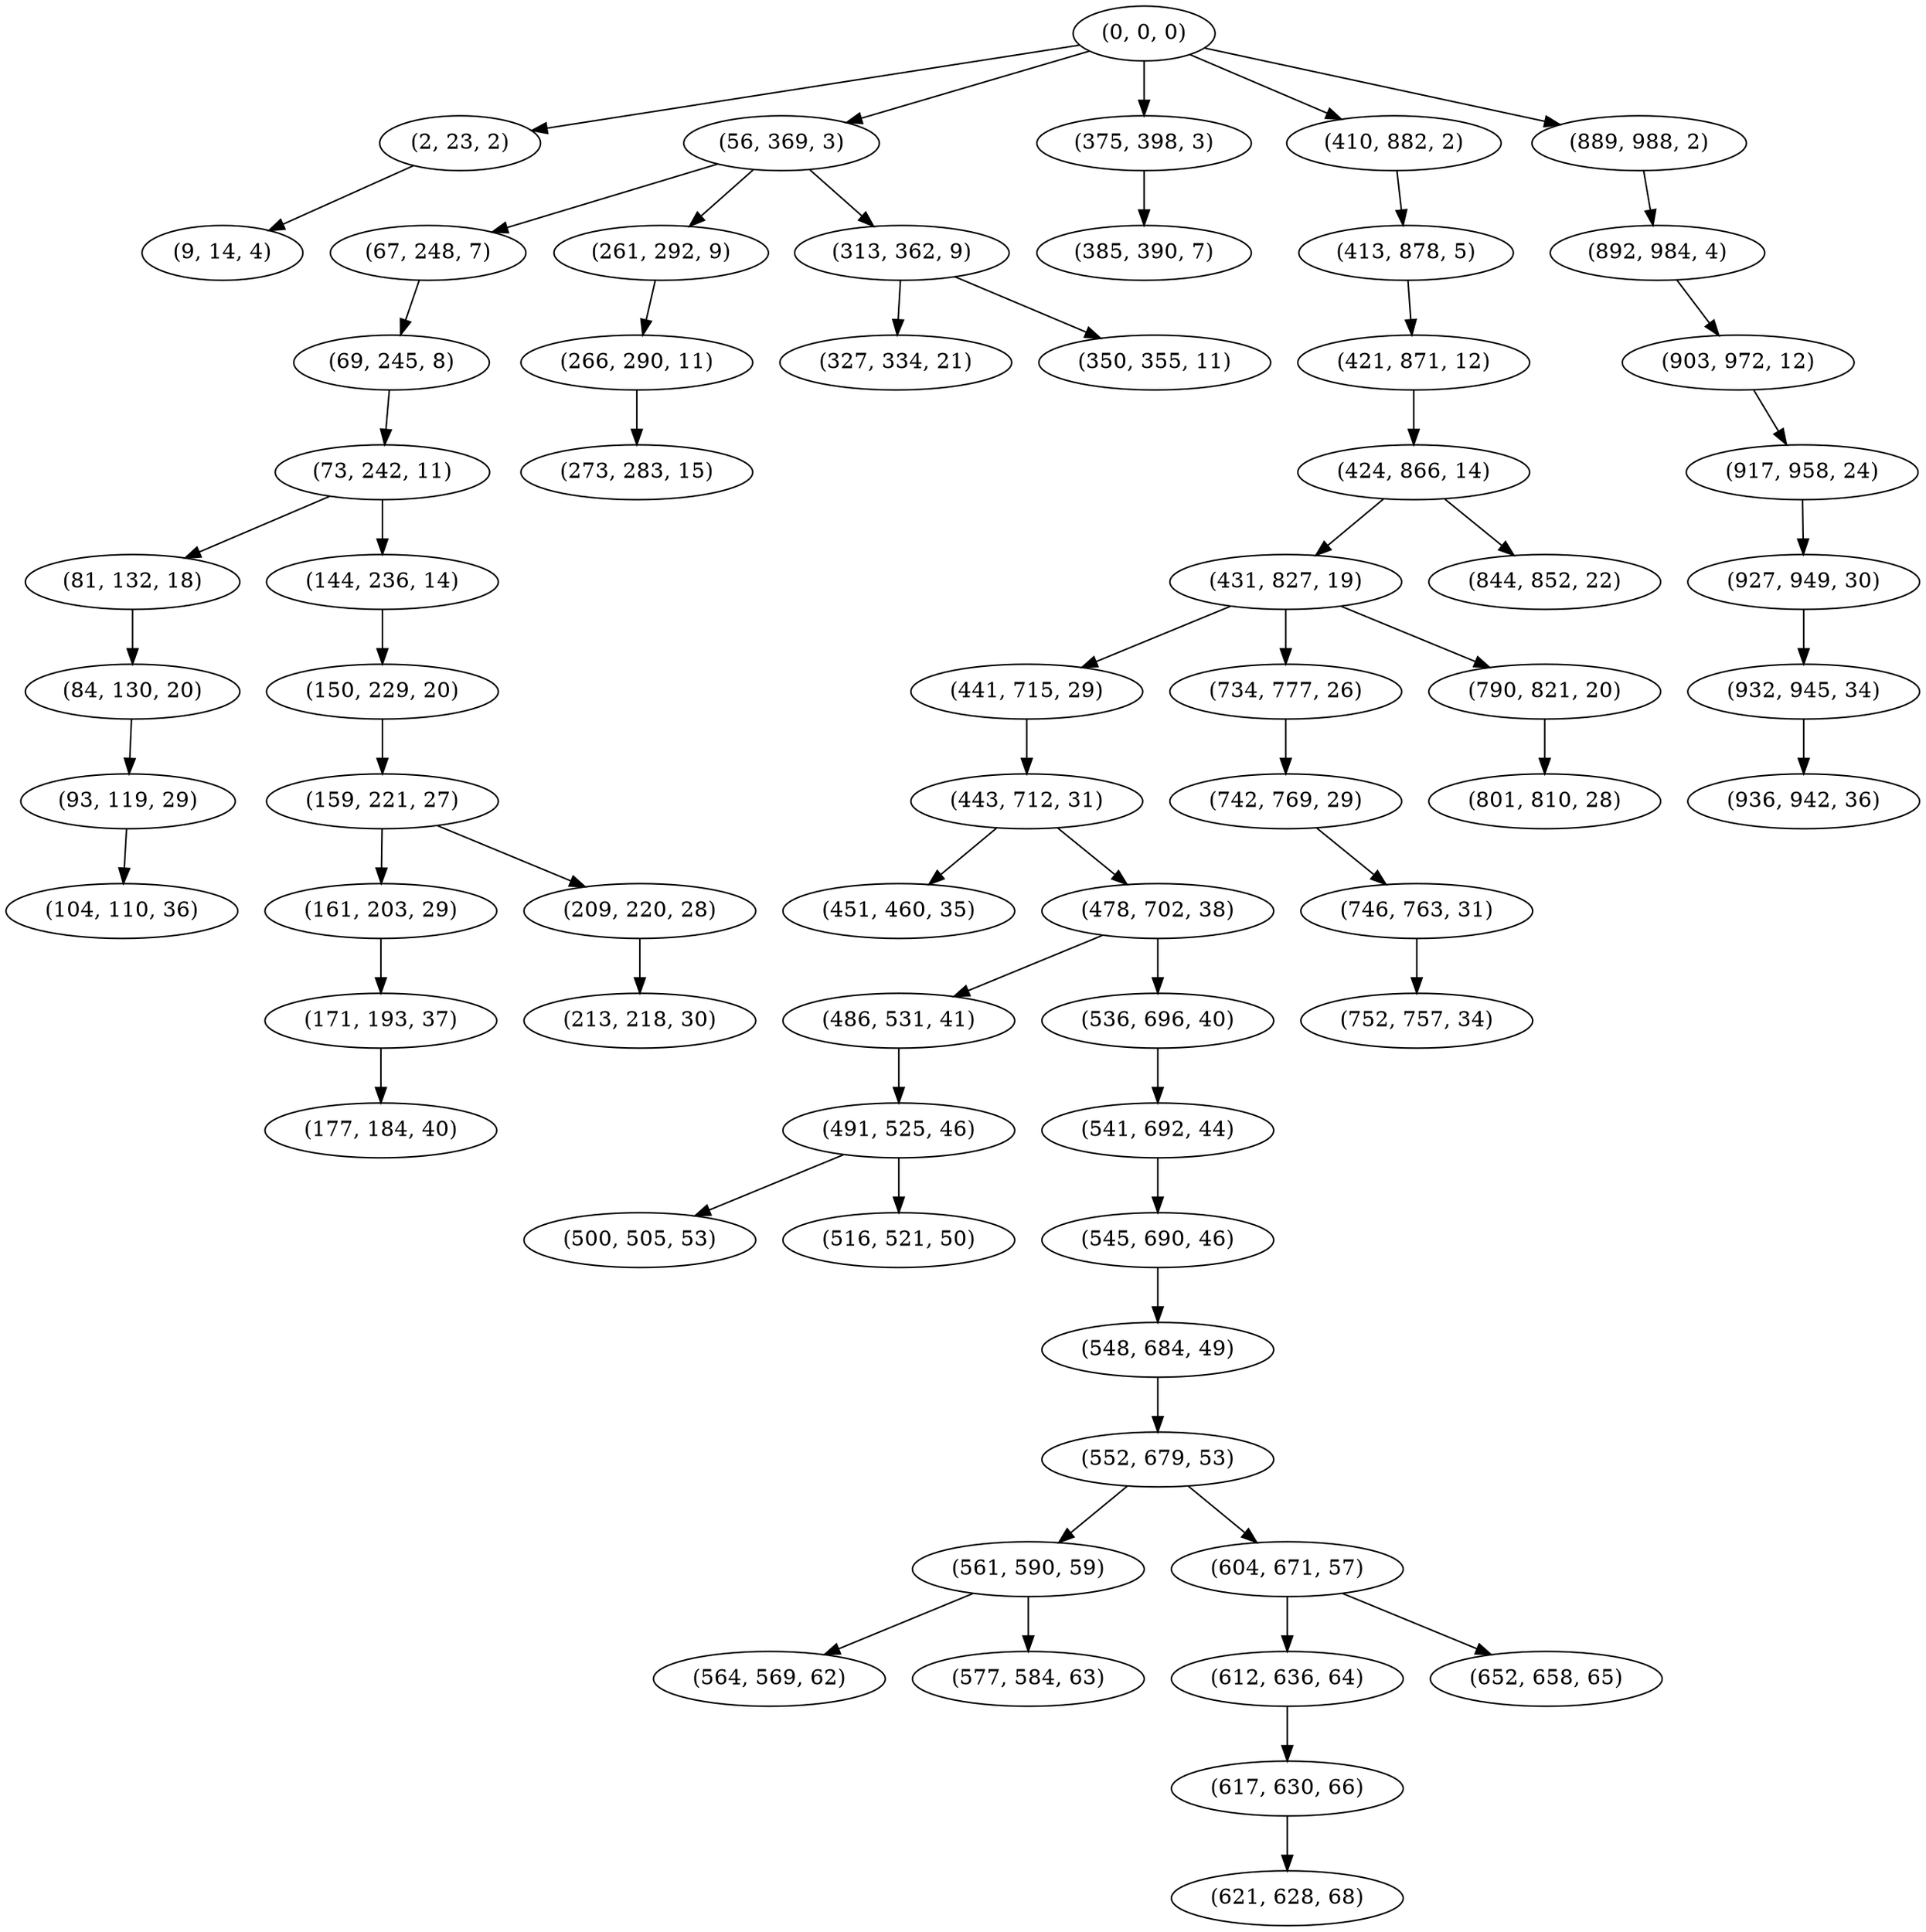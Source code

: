 digraph tree {
    "(0, 0, 0)";
    "(2, 23, 2)";
    "(9, 14, 4)";
    "(56, 369, 3)";
    "(67, 248, 7)";
    "(69, 245, 8)";
    "(73, 242, 11)";
    "(81, 132, 18)";
    "(84, 130, 20)";
    "(93, 119, 29)";
    "(104, 110, 36)";
    "(144, 236, 14)";
    "(150, 229, 20)";
    "(159, 221, 27)";
    "(161, 203, 29)";
    "(171, 193, 37)";
    "(177, 184, 40)";
    "(209, 220, 28)";
    "(213, 218, 30)";
    "(261, 292, 9)";
    "(266, 290, 11)";
    "(273, 283, 15)";
    "(313, 362, 9)";
    "(327, 334, 21)";
    "(350, 355, 11)";
    "(375, 398, 3)";
    "(385, 390, 7)";
    "(410, 882, 2)";
    "(413, 878, 5)";
    "(421, 871, 12)";
    "(424, 866, 14)";
    "(431, 827, 19)";
    "(441, 715, 29)";
    "(443, 712, 31)";
    "(451, 460, 35)";
    "(478, 702, 38)";
    "(486, 531, 41)";
    "(491, 525, 46)";
    "(500, 505, 53)";
    "(516, 521, 50)";
    "(536, 696, 40)";
    "(541, 692, 44)";
    "(545, 690, 46)";
    "(548, 684, 49)";
    "(552, 679, 53)";
    "(561, 590, 59)";
    "(564, 569, 62)";
    "(577, 584, 63)";
    "(604, 671, 57)";
    "(612, 636, 64)";
    "(617, 630, 66)";
    "(621, 628, 68)";
    "(652, 658, 65)";
    "(734, 777, 26)";
    "(742, 769, 29)";
    "(746, 763, 31)";
    "(752, 757, 34)";
    "(790, 821, 20)";
    "(801, 810, 28)";
    "(844, 852, 22)";
    "(889, 988, 2)";
    "(892, 984, 4)";
    "(903, 972, 12)";
    "(917, 958, 24)";
    "(927, 949, 30)";
    "(932, 945, 34)";
    "(936, 942, 36)";
    "(0, 0, 0)" -> "(2, 23, 2)";
    "(0, 0, 0)" -> "(56, 369, 3)";
    "(0, 0, 0)" -> "(375, 398, 3)";
    "(0, 0, 0)" -> "(410, 882, 2)";
    "(0, 0, 0)" -> "(889, 988, 2)";
    "(2, 23, 2)" -> "(9, 14, 4)";
    "(56, 369, 3)" -> "(67, 248, 7)";
    "(56, 369, 3)" -> "(261, 292, 9)";
    "(56, 369, 3)" -> "(313, 362, 9)";
    "(67, 248, 7)" -> "(69, 245, 8)";
    "(69, 245, 8)" -> "(73, 242, 11)";
    "(73, 242, 11)" -> "(81, 132, 18)";
    "(73, 242, 11)" -> "(144, 236, 14)";
    "(81, 132, 18)" -> "(84, 130, 20)";
    "(84, 130, 20)" -> "(93, 119, 29)";
    "(93, 119, 29)" -> "(104, 110, 36)";
    "(144, 236, 14)" -> "(150, 229, 20)";
    "(150, 229, 20)" -> "(159, 221, 27)";
    "(159, 221, 27)" -> "(161, 203, 29)";
    "(159, 221, 27)" -> "(209, 220, 28)";
    "(161, 203, 29)" -> "(171, 193, 37)";
    "(171, 193, 37)" -> "(177, 184, 40)";
    "(209, 220, 28)" -> "(213, 218, 30)";
    "(261, 292, 9)" -> "(266, 290, 11)";
    "(266, 290, 11)" -> "(273, 283, 15)";
    "(313, 362, 9)" -> "(327, 334, 21)";
    "(313, 362, 9)" -> "(350, 355, 11)";
    "(375, 398, 3)" -> "(385, 390, 7)";
    "(410, 882, 2)" -> "(413, 878, 5)";
    "(413, 878, 5)" -> "(421, 871, 12)";
    "(421, 871, 12)" -> "(424, 866, 14)";
    "(424, 866, 14)" -> "(431, 827, 19)";
    "(424, 866, 14)" -> "(844, 852, 22)";
    "(431, 827, 19)" -> "(441, 715, 29)";
    "(431, 827, 19)" -> "(734, 777, 26)";
    "(431, 827, 19)" -> "(790, 821, 20)";
    "(441, 715, 29)" -> "(443, 712, 31)";
    "(443, 712, 31)" -> "(451, 460, 35)";
    "(443, 712, 31)" -> "(478, 702, 38)";
    "(478, 702, 38)" -> "(486, 531, 41)";
    "(478, 702, 38)" -> "(536, 696, 40)";
    "(486, 531, 41)" -> "(491, 525, 46)";
    "(491, 525, 46)" -> "(500, 505, 53)";
    "(491, 525, 46)" -> "(516, 521, 50)";
    "(536, 696, 40)" -> "(541, 692, 44)";
    "(541, 692, 44)" -> "(545, 690, 46)";
    "(545, 690, 46)" -> "(548, 684, 49)";
    "(548, 684, 49)" -> "(552, 679, 53)";
    "(552, 679, 53)" -> "(561, 590, 59)";
    "(552, 679, 53)" -> "(604, 671, 57)";
    "(561, 590, 59)" -> "(564, 569, 62)";
    "(561, 590, 59)" -> "(577, 584, 63)";
    "(604, 671, 57)" -> "(612, 636, 64)";
    "(604, 671, 57)" -> "(652, 658, 65)";
    "(612, 636, 64)" -> "(617, 630, 66)";
    "(617, 630, 66)" -> "(621, 628, 68)";
    "(734, 777, 26)" -> "(742, 769, 29)";
    "(742, 769, 29)" -> "(746, 763, 31)";
    "(746, 763, 31)" -> "(752, 757, 34)";
    "(790, 821, 20)" -> "(801, 810, 28)";
    "(889, 988, 2)" -> "(892, 984, 4)";
    "(892, 984, 4)" -> "(903, 972, 12)";
    "(903, 972, 12)" -> "(917, 958, 24)";
    "(917, 958, 24)" -> "(927, 949, 30)";
    "(927, 949, 30)" -> "(932, 945, 34)";
    "(932, 945, 34)" -> "(936, 942, 36)";
}
